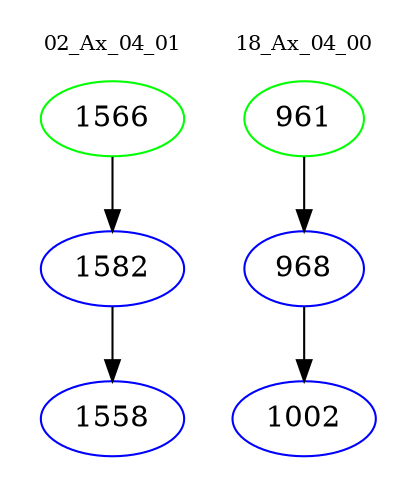 digraph{
subgraph cluster_0 {
color = white
label = "02_Ax_04_01";
fontsize=10;
T0_1566 [label="1566", color="green"]
T0_1566 -> T0_1582 [color="black"]
T0_1582 [label="1582", color="blue"]
T0_1582 -> T0_1558 [color="black"]
T0_1558 [label="1558", color="blue"]
}
subgraph cluster_1 {
color = white
label = "18_Ax_04_00";
fontsize=10;
T1_961 [label="961", color="green"]
T1_961 -> T1_968 [color="black"]
T1_968 [label="968", color="blue"]
T1_968 -> T1_1002 [color="black"]
T1_1002 [label="1002", color="blue"]
}
}
